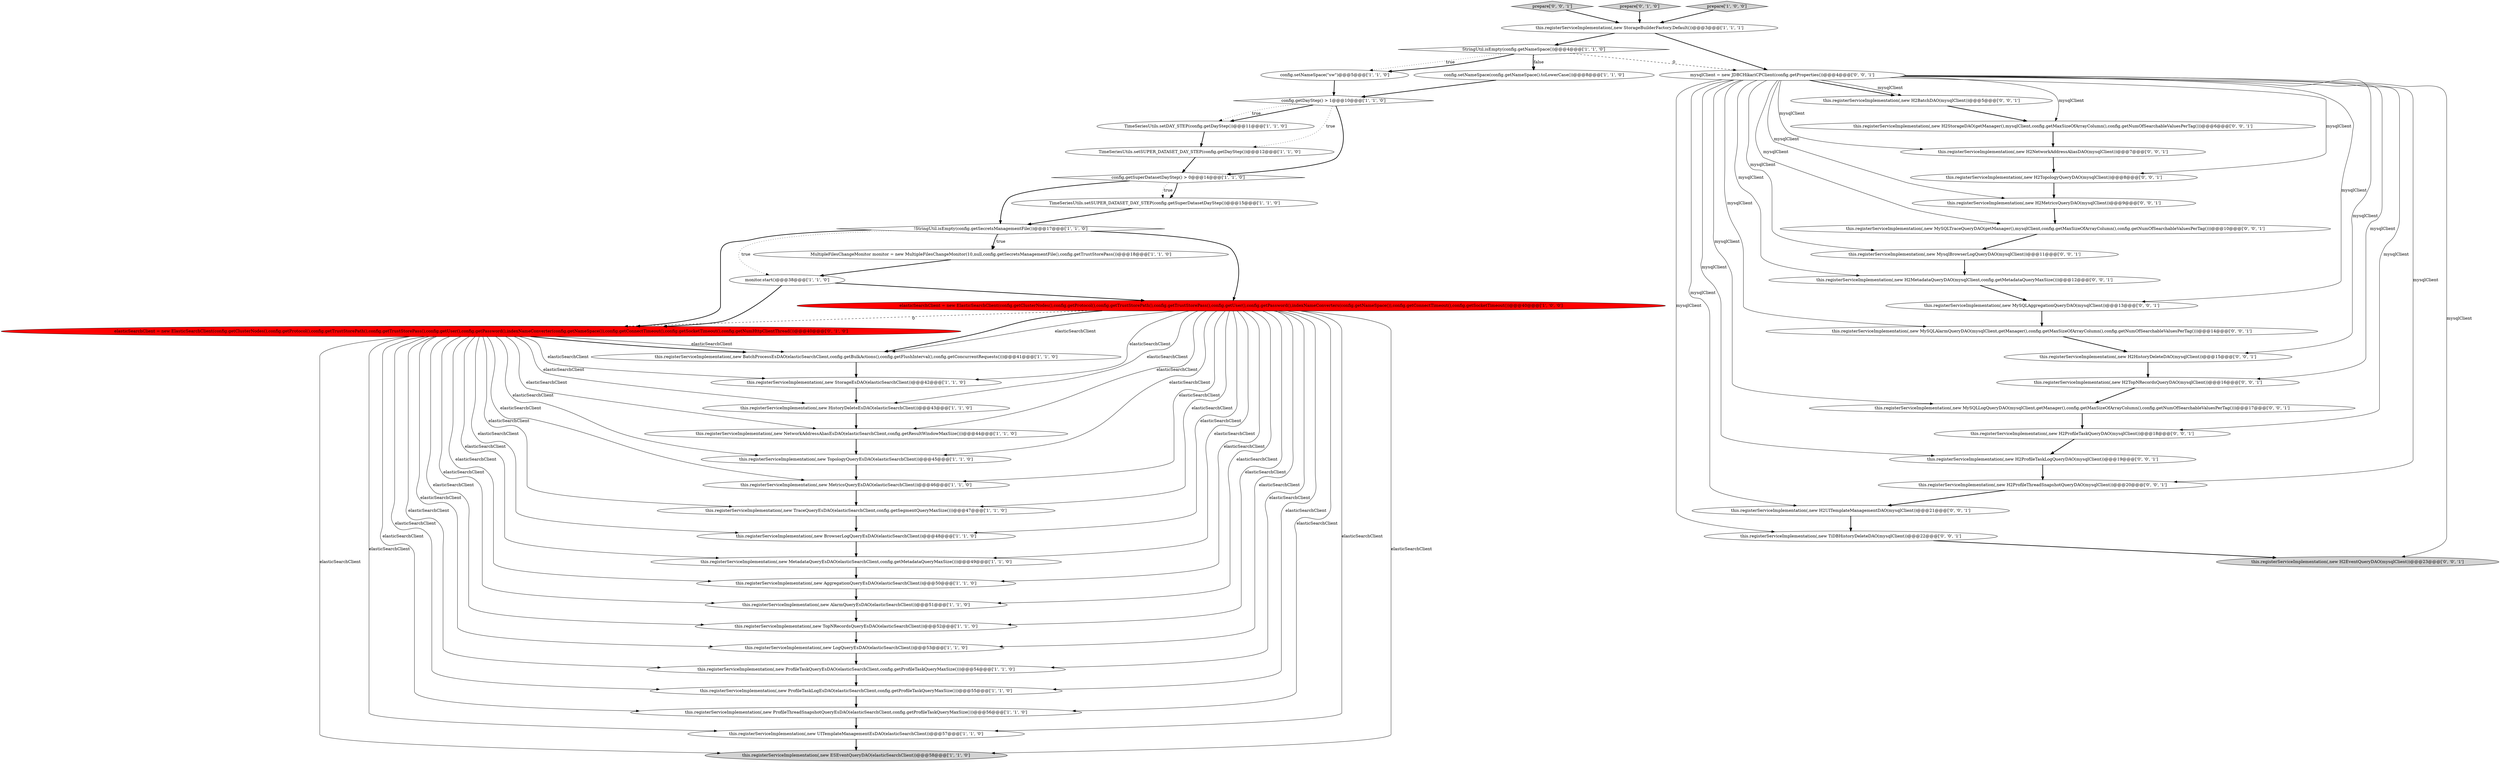 digraph {
33 [style = filled, label = "elasticSearchClient = new ElasticSearchClient(config.getClusterNodes(),config.getProtocol(),config.getTrustStorePath(),config.getTrustStorePass(),config.getUser(),config.getPassword(),indexNameConverter(config.getNameSpace()),config.getConnectTimeout(),config.getSocketTimeout(),config.getNumHttpClientThread())@@@40@@@['0', '1', '0']", fillcolor = red, shape = ellipse image = "AAA1AAABBB2BBB"];
5 [style = filled, label = "config.getDayStep() > 1@@@10@@@['1', '1', '0']", fillcolor = white, shape = diamond image = "AAA0AAABBB1BBB"];
10 [style = filled, label = "this.registerServiceImplementation(,new ESEventQueryDAO(elasticSearchClient))@@@58@@@['1', '1', '0']", fillcolor = lightgray, shape = ellipse image = "AAA0AAABBB1BBB"];
25 [style = filled, label = "this.registerServiceImplementation(,new ProfileThreadSnapshotQueryEsDAO(elasticSearchClient,config.getProfileTaskQueryMaxSize()))@@@56@@@['1', '1', '0']", fillcolor = white, shape = ellipse image = "AAA0AAABBB1BBB"];
0 [style = filled, label = "TimeSeriesUtils.setSUPER_DATASET_DAY_STEP(config.getDayStep())@@@12@@@['1', '1', '0']", fillcolor = white, shape = ellipse image = "AAA0AAABBB1BBB"];
15 [style = filled, label = "TimeSeriesUtils.setDAY_STEP(config.getDayStep())@@@11@@@['1', '1', '0']", fillcolor = white, shape = ellipse image = "AAA0AAABBB1BBB"];
35 [style = filled, label = "this.registerServiceImplementation(,new H2ProfileTaskQueryDAO(mysqlClient))@@@18@@@['0', '0', '1']", fillcolor = white, shape = ellipse image = "AAA0AAABBB3BBB"];
43 [style = filled, label = "this.registerServiceImplementation(,new H2StorageDAO(getManager(),mysqlClient,config.getMaxSizeOfArrayColumn(),config.getNumOfSearchableValuesPerTag()))@@@6@@@['0', '0', '1']", fillcolor = white, shape = ellipse image = "AAA0AAABBB3BBB"];
1 [style = filled, label = "this.registerServiceImplementation(,new HistoryDeleteEsDAO(elasticSearchClient))@@@43@@@['1', '1', '0']", fillcolor = white, shape = ellipse image = "AAA0AAABBB1BBB"];
34 [style = filled, label = "this.registerServiceImplementation(,new H2NetworkAddressAliasDAO(mysqlClient))@@@7@@@['0', '0', '1']", fillcolor = white, shape = ellipse image = "AAA0AAABBB3BBB"];
50 [style = filled, label = "prepare['0', '0', '1']", fillcolor = lightgray, shape = diamond image = "AAA0AAABBB3BBB"];
6 [style = filled, label = "config.getSuperDatasetDayStep() > 0@@@14@@@['1', '1', '0']", fillcolor = white, shape = diamond image = "AAA0AAABBB1BBB"];
12 [style = filled, label = "this.registerServiceImplementation(,new AggregationQueryEsDAO(elasticSearchClient))@@@50@@@['1', '1', '0']", fillcolor = white, shape = ellipse image = "AAA0AAABBB1BBB"];
46 [style = filled, label = "this.registerServiceImplementation(,new H2MetadataQueryDAO(mysqlClient,config.getMetadataQueryMaxSize()))@@@12@@@['0', '0', '1']", fillcolor = white, shape = ellipse image = "AAA0AAABBB3BBB"];
2 [style = filled, label = "config.setNameSpace(config.getNameSpace().toLowerCase())@@@8@@@['1', '1', '0']", fillcolor = white, shape = ellipse image = "AAA0AAABBB1BBB"];
16 [style = filled, label = "this.registerServiceImplementation(,new TraceQueryEsDAO(elasticSearchClient,config.getSegmentQueryMaxSize()))@@@47@@@['1', '1', '0']", fillcolor = white, shape = ellipse image = "AAA0AAABBB1BBB"];
26 [style = filled, label = "elasticSearchClient = new ElasticSearchClient(config.getClusterNodes(),config.getProtocol(),config.getTrustStorePath(),config.getTrustStorePass(),config.getUser(),config.getPassword(),indexNameConverters(config.getNameSpace()),config.getConnectTimeout(),config.getSocketTimeout())@@@40@@@['1', '0', '0']", fillcolor = red, shape = ellipse image = "AAA1AAABBB1BBB"];
45 [style = filled, label = "this.registerServiceImplementation(,new MysqlBrowserLogQueryDAO(mysqlClient))@@@11@@@['0', '0', '1']", fillcolor = white, shape = ellipse image = "AAA0AAABBB3BBB"];
29 [style = filled, label = "TimeSeriesUtils.setSUPER_DATASET_DAY_STEP(config.getSuperDatasetDayStep())@@@15@@@['1', '1', '0']", fillcolor = white, shape = ellipse image = "AAA0AAABBB1BBB"];
44 [style = filled, label = "this.registerServiceImplementation(,new H2MetricsQueryDAO(mysqlClient))@@@9@@@['0', '0', '1']", fillcolor = white, shape = ellipse image = "AAA0AAABBB3BBB"];
38 [style = filled, label = "this.registerServiceImplementation(,new H2TopologyQueryDAO(mysqlClient))@@@8@@@['0', '0', '1']", fillcolor = white, shape = ellipse image = "AAA0AAABBB3BBB"];
23 [style = filled, label = "MultipleFilesChangeMonitor monitor = new MultipleFilesChangeMonitor(10,null,config.getSecretsManagementFile(),config.getTrustStorePass())@@@18@@@['1', '1', '0']", fillcolor = white, shape = ellipse image = "AAA0AAABBB1BBB"];
52 [style = filled, label = "this.registerServiceImplementation(,new H2HistoryDeleteDAO(mysqlClient))@@@15@@@['0', '0', '1']", fillcolor = white, shape = ellipse image = "AAA0AAABBB3BBB"];
51 [style = filled, label = "this.registerServiceImplementation(,new H2BatchDAO(mysqlClient))@@@5@@@['0', '0', '1']", fillcolor = white, shape = ellipse image = "AAA0AAABBB3BBB"];
27 [style = filled, label = "this.registerServiceImplementation(,new MetadataQueryEsDAO(elasticSearchClient,config.getMetadataQueryMaxSize()))@@@49@@@['1', '1', '0']", fillcolor = white, shape = ellipse image = "AAA0AAABBB1BBB"];
18 [style = filled, label = "this.registerServiceImplementation(,new ProfileTaskLogEsDAO(elasticSearchClient,config.getProfileTaskQueryMaxSize()))@@@55@@@['1', '1', '0']", fillcolor = white, shape = ellipse image = "AAA0AAABBB1BBB"];
47 [style = filled, label = "this.registerServiceImplementation(,new H2ProfileTaskLogQueryDAO(mysqlClient))@@@19@@@['0', '0', '1']", fillcolor = white, shape = ellipse image = "AAA0AAABBB3BBB"];
19 [style = filled, label = "monitor.start()@@@38@@@['1', '1', '0']", fillcolor = white, shape = ellipse image = "AAA0AAABBB1BBB"];
48 [style = filled, label = "this.registerServiceImplementation(,new MySQLTraceQueryDAO(getManager(),mysqlClient,config.getMaxSizeOfArrayColumn(),config.getNumOfSearchableValuesPerTag()))@@@10@@@['0', '0', '1']", fillcolor = white, shape = ellipse image = "AAA0AAABBB3BBB"];
53 [style = filled, label = "this.registerServiceImplementation(,new MySQLLogQueryDAO(mysqlClient,getManager(),config.getMaxSizeOfArrayColumn(),config.getNumOfSearchableValuesPerTag()))@@@17@@@['0', '0', '1']", fillcolor = white, shape = ellipse image = "AAA0AAABBB3BBB"];
21 [style = filled, label = "this.registerServiceImplementation(,new LogQueryEsDAO(elasticSearchClient))@@@53@@@['1', '1', '0']", fillcolor = white, shape = ellipse image = "AAA0AAABBB1BBB"];
32 [style = filled, label = "prepare['0', '1', '0']", fillcolor = lightgray, shape = diamond image = "AAA0AAABBB2BBB"];
14 [style = filled, label = "this.registerServiceImplementation(,new UITemplateManagementEsDAO(elasticSearchClient))@@@57@@@['1', '1', '0']", fillcolor = white, shape = ellipse image = "AAA0AAABBB1BBB"];
31 [style = filled, label = "this.registerServiceImplementation(,new MetricsQueryEsDAO(elasticSearchClient))@@@46@@@['1', '1', '0']", fillcolor = white, shape = ellipse image = "AAA0AAABBB1BBB"];
30 [style = filled, label = "this.registerServiceImplementation(,new NetworkAddressAliasEsDAO(elasticSearchClient,config.getResultWindowMaxSize()))@@@44@@@['1', '1', '0']", fillcolor = white, shape = ellipse image = "AAA0AAABBB1BBB"];
40 [style = filled, label = "this.registerServiceImplementation(,new MySQLAggregationQueryDAO(mysqlClient))@@@13@@@['0', '0', '1']", fillcolor = white, shape = ellipse image = "AAA0AAABBB3BBB"];
42 [style = filled, label = "this.registerServiceImplementation(,new H2TopNRecordsQueryDAO(mysqlClient))@@@16@@@['0', '0', '1']", fillcolor = white, shape = ellipse image = "AAA0AAABBB3BBB"];
49 [style = filled, label = "this.registerServiceImplementation(,new TiDBHistoryDeleteDAO(mysqlClient))@@@22@@@['0', '0', '1']", fillcolor = white, shape = ellipse image = "AAA0AAABBB3BBB"];
13 [style = filled, label = "this.registerServiceImplementation(,new BatchProcessEsDAO(elasticSearchClient,config.getBulkActions(),config.getFlushInterval(),config.getConcurrentRequests()))@@@41@@@['1', '1', '0']", fillcolor = white, shape = ellipse image = "AAA0AAABBB1BBB"];
37 [style = filled, label = "this.registerServiceImplementation(,new MySQLAlarmQueryDAO(mysqlClient,getManager(),config.getMaxSizeOfArrayColumn(),config.getNumOfSearchableValuesPerTag()))@@@14@@@['0', '0', '1']", fillcolor = white, shape = ellipse image = "AAA0AAABBB3BBB"];
41 [style = filled, label = "this.registerServiceImplementation(,new H2ProfileThreadSnapshotQueryDAO(mysqlClient))@@@20@@@['0', '0', '1']", fillcolor = white, shape = ellipse image = "AAA0AAABBB3BBB"];
4 [style = filled, label = "this.registerServiceImplementation(,new TopNRecordsQueryEsDAO(elasticSearchClient))@@@52@@@['1', '1', '0']", fillcolor = white, shape = ellipse image = "AAA0AAABBB1BBB"];
17 [style = filled, label = "this.registerServiceImplementation(,new BrowserLogQueryEsDAO(elasticSearchClient))@@@48@@@['1', '1', '0']", fillcolor = white, shape = ellipse image = "AAA0AAABBB1BBB"];
7 [style = filled, label = "this.registerServiceImplementation(,new StorageBuilderFactory.Default())@@@3@@@['1', '1', '1']", fillcolor = white, shape = ellipse image = "AAA0AAABBB1BBB"];
20 [style = filled, label = "this.registerServiceImplementation(,new ProfileTaskQueryEsDAO(elasticSearchClient,config.getProfileTaskQueryMaxSize()))@@@54@@@['1', '1', '0']", fillcolor = white, shape = ellipse image = "AAA0AAABBB1BBB"];
22 [style = filled, label = "this.registerServiceImplementation(,new AlarmQueryEsDAO(elasticSearchClient))@@@51@@@['1', '1', '0']", fillcolor = white, shape = ellipse image = "AAA0AAABBB1BBB"];
8 [style = filled, label = "this.registerServiceImplementation(,new StorageEsDAO(elasticSearchClient))@@@42@@@['1', '1', '0']", fillcolor = white, shape = ellipse image = "AAA0AAABBB1BBB"];
28 [style = filled, label = "StringUtil.isEmpty(config.getNameSpace())@@@4@@@['1', '1', '0']", fillcolor = white, shape = diamond image = "AAA0AAABBB1BBB"];
9 [style = filled, label = "!StringUtil.isEmpty(config.getSecretsManagementFile())@@@17@@@['1', '1', '0']", fillcolor = white, shape = diamond image = "AAA0AAABBB1BBB"];
54 [style = filled, label = "this.registerServiceImplementation(,new H2EventQueryDAO(mysqlClient))@@@23@@@['0', '0', '1']", fillcolor = lightgray, shape = ellipse image = "AAA0AAABBB3BBB"];
24 [style = filled, label = "this.registerServiceImplementation(,new TopologyQueryEsDAO(elasticSearchClient))@@@45@@@['1', '1', '0']", fillcolor = white, shape = ellipse image = "AAA0AAABBB1BBB"];
39 [style = filled, label = "mysqlClient = new JDBCHikariCPClient(config.getProperties())@@@4@@@['0', '0', '1']", fillcolor = white, shape = ellipse image = "AAA0AAABBB3BBB"];
11 [style = filled, label = "config.setNameSpace(\"sw\")@@@5@@@['1', '1', '0']", fillcolor = white, shape = ellipse image = "AAA0AAABBB1BBB"];
36 [style = filled, label = "this.registerServiceImplementation(,new H2UITemplateManagementDAO(mysqlClient))@@@21@@@['0', '0', '1']", fillcolor = white, shape = ellipse image = "AAA0AAABBB3BBB"];
3 [style = filled, label = "prepare['1', '0', '0']", fillcolor = lightgray, shape = diamond image = "AAA0AAABBB1BBB"];
28->11 [style = dotted, label="true"];
39->52 [style = solid, label="mysqlClient"];
39->44 [style = solid, label="mysqlClient"];
26->22 [style = solid, label="elasticSearchClient"];
26->30 [style = solid, label="elasticSearchClient"];
38->44 [style = bold, label=""];
39->36 [style = solid, label="mysqlClient"];
26->10 [style = solid, label="elasticSearchClient"];
5->15 [style = bold, label=""];
28->39 [style = dashed, label="0"];
25->14 [style = bold, label=""];
26->25 [style = solid, label="elasticSearchClient"];
1->30 [style = bold, label=""];
26->17 [style = solid, label="elasticSearchClient"];
33->1 [style = solid, label="elasticSearchClient"];
6->29 [style = bold, label=""];
22->4 [style = bold, label=""];
26->14 [style = solid, label="elasticSearchClient"];
9->26 [style = bold, label=""];
8->1 [style = bold, label=""];
39->51 [style = bold, label=""];
26->27 [style = solid, label="elasticSearchClient"];
15->0 [style = bold, label=""];
39->49 [style = solid, label="mysqlClient"];
39->46 [style = solid, label="mysqlClient"];
39->48 [style = solid, label="mysqlClient"];
17->27 [style = bold, label=""];
39->43 [style = solid, label="mysqlClient"];
12->22 [style = bold, label=""];
39->47 [style = solid, label="mysqlClient"];
26->18 [style = solid, label="elasticSearchClient"];
40->37 [style = bold, label=""];
39->45 [style = solid, label="mysqlClient"];
26->16 [style = solid, label="elasticSearchClient"];
33->13 [style = solid, label="elasticSearchClient"];
33->31 [style = solid, label="elasticSearchClient"];
26->20 [style = solid, label="elasticSearchClient"];
26->12 [style = solid, label="elasticSearchClient"];
33->24 [style = solid, label="elasticSearchClient"];
27->12 [style = bold, label=""];
9->33 [style = bold, label=""];
26->31 [style = solid, label="elasticSearchClient"];
33->22 [style = solid, label="elasticSearchClient"];
33->27 [style = solid, label="elasticSearchClient"];
4->21 [style = bold, label=""];
14->10 [style = bold, label=""];
26->33 [style = dashed, label="0"];
32->7 [style = bold, label=""];
16->17 [style = bold, label=""];
33->12 [style = solid, label="elasticSearchClient"];
33->13 [style = bold, label=""];
39->42 [style = solid, label="mysqlClient"];
26->13 [style = bold, label=""];
20->18 [style = bold, label=""];
53->35 [style = bold, label=""];
52->42 [style = bold, label=""];
39->35 [style = solid, label="mysqlClient"];
39->41 [style = solid, label="mysqlClient"];
5->6 [style = bold, label=""];
3->7 [style = bold, label=""];
36->49 [style = bold, label=""];
19->26 [style = bold, label=""];
6->29 [style = dotted, label="true"];
18->25 [style = bold, label=""];
47->41 [style = bold, label=""];
33->16 [style = solid, label="elasticSearchClient"];
45->46 [style = bold, label=""];
34->38 [style = bold, label=""];
46->40 [style = bold, label=""];
43->34 [style = bold, label=""];
49->54 [style = bold, label=""];
28->2 [style = dotted, label="false"];
39->54 [style = solid, label="mysqlClient"];
33->18 [style = solid, label="elasticSearchClient"];
19->33 [style = bold, label=""];
26->4 [style = solid, label="elasticSearchClient"];
30->24 [style = bold, label=""];
33->20 [style = solid, label="elasticSearchClient"];
33->14 [style = solid, label="elasticSearchClient"];
33->8 [style = solid, label="elasticSearchClient"];
33->21 [style = solid, label="elasticSearchClient"];
5->0 [style = dotted, label="true"];
5->15 [style = dotted, label="true"];
11->5 [style = bold, label=""];
9->19 [style = dotted, label="true"];
41->36 [style = bold, label=""];
7->28 [style = bold, label=""];
24->31 [style = bold, label=""];
7->39 [style = bold, label=""];
9->23 [style = dotted, label="true"];
23->19 [style = bold, label=""];
51->43 [style = bold, label=""];
37->52 [style = bold, label=""];
26->13 [style = solid, label="elasticSearchClient"];
26->21 [style = solid, label="elasticSearchClient"];
33->30 [style = solid, label="elasticSearchClient"];
2->5 [style = bold, label=""];
33->4 [style = solid, label="elasticSearchClient"];
0->6 [style = bold, label=""];
31->16 [style = bold, label=""];
39->53 [style = solid, label="mysqlClient"];
28->11 [style = bold, label=""];
29->9 [style = bold, label=""];
33->10 [style = solid, label="elasticSearchClient"];
39->34 [style = solid, label="mysqlClient"];
39->37 [style = solid, label="mysqlClient"];
50->7 [style = bold, label=""];
26->8 [style = solid, label="elasticSearchClient"];
39->40 [style = solid, label="mysqlClient"];
39->51 [style = solid, label="mysqlClient"];
33->25 [style = solid, label="elasticSearchClient"];
9->23 [style = bold, label=""];
28->2 [style = bold, label=""];
48->45 [style = bold, label=""];
21->20 [style = bold, label=""];
44->48 [style = bold, label=""];
39->38 [style = solid, label="mysqlClient"];
35->47 [style = bold, label=""];
33->17 [style = solid, label="elasticSearchClient"];
26->24 [style = solid, label="elasticSearchClient"];
6->9 [style = bold, label=""];
13->8 [style = bold, label=""];
42->53 [style = bold, label=""];
26->1 [style = solid, label="elasticSearchClient"];
}
